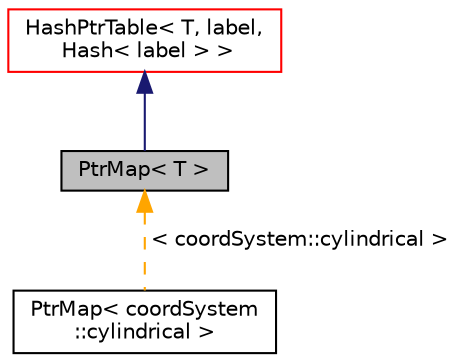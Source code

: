 digraph "PtrMap&lt; T &gt;"
{
  bgcolor="transparent";
  edge [fontname="Helvetica",fontsize="10",labelfontname="Helvetica",labelfontsize="10"];
  node [fontname="Helvetica",fontsize="10",shape=record];
  Node1 [label="PtrMap\< T \>",height=0.2,width=0.4,color="black", fillcolor="grey75", style="filled" fontcolor="black"];
  Node2 -> Node1 [dir="back",color="midnightblue",fontsize="10",style="solid",fontname="Helvetica"];
  Node2 [label="HashPtrTable\< T, label,\l Hash\< label \> \>",height=0.2,width=0.4,color="red",URL="$classFoam_1_1HashPtrTable.html"];
  Node1 -> Node3 [dir="back",color="orange",fontsize="10",style="dashed",label=" \< coordSystem::cylindrical \>" ,fontname="Helvetica"];
  Node3 [label="PtrMap\< coordSystem\l::cylindrical \>",height=0.2,width=0.4,color="black",URL="$classFoam_1_1PtrMap.html"];
}
